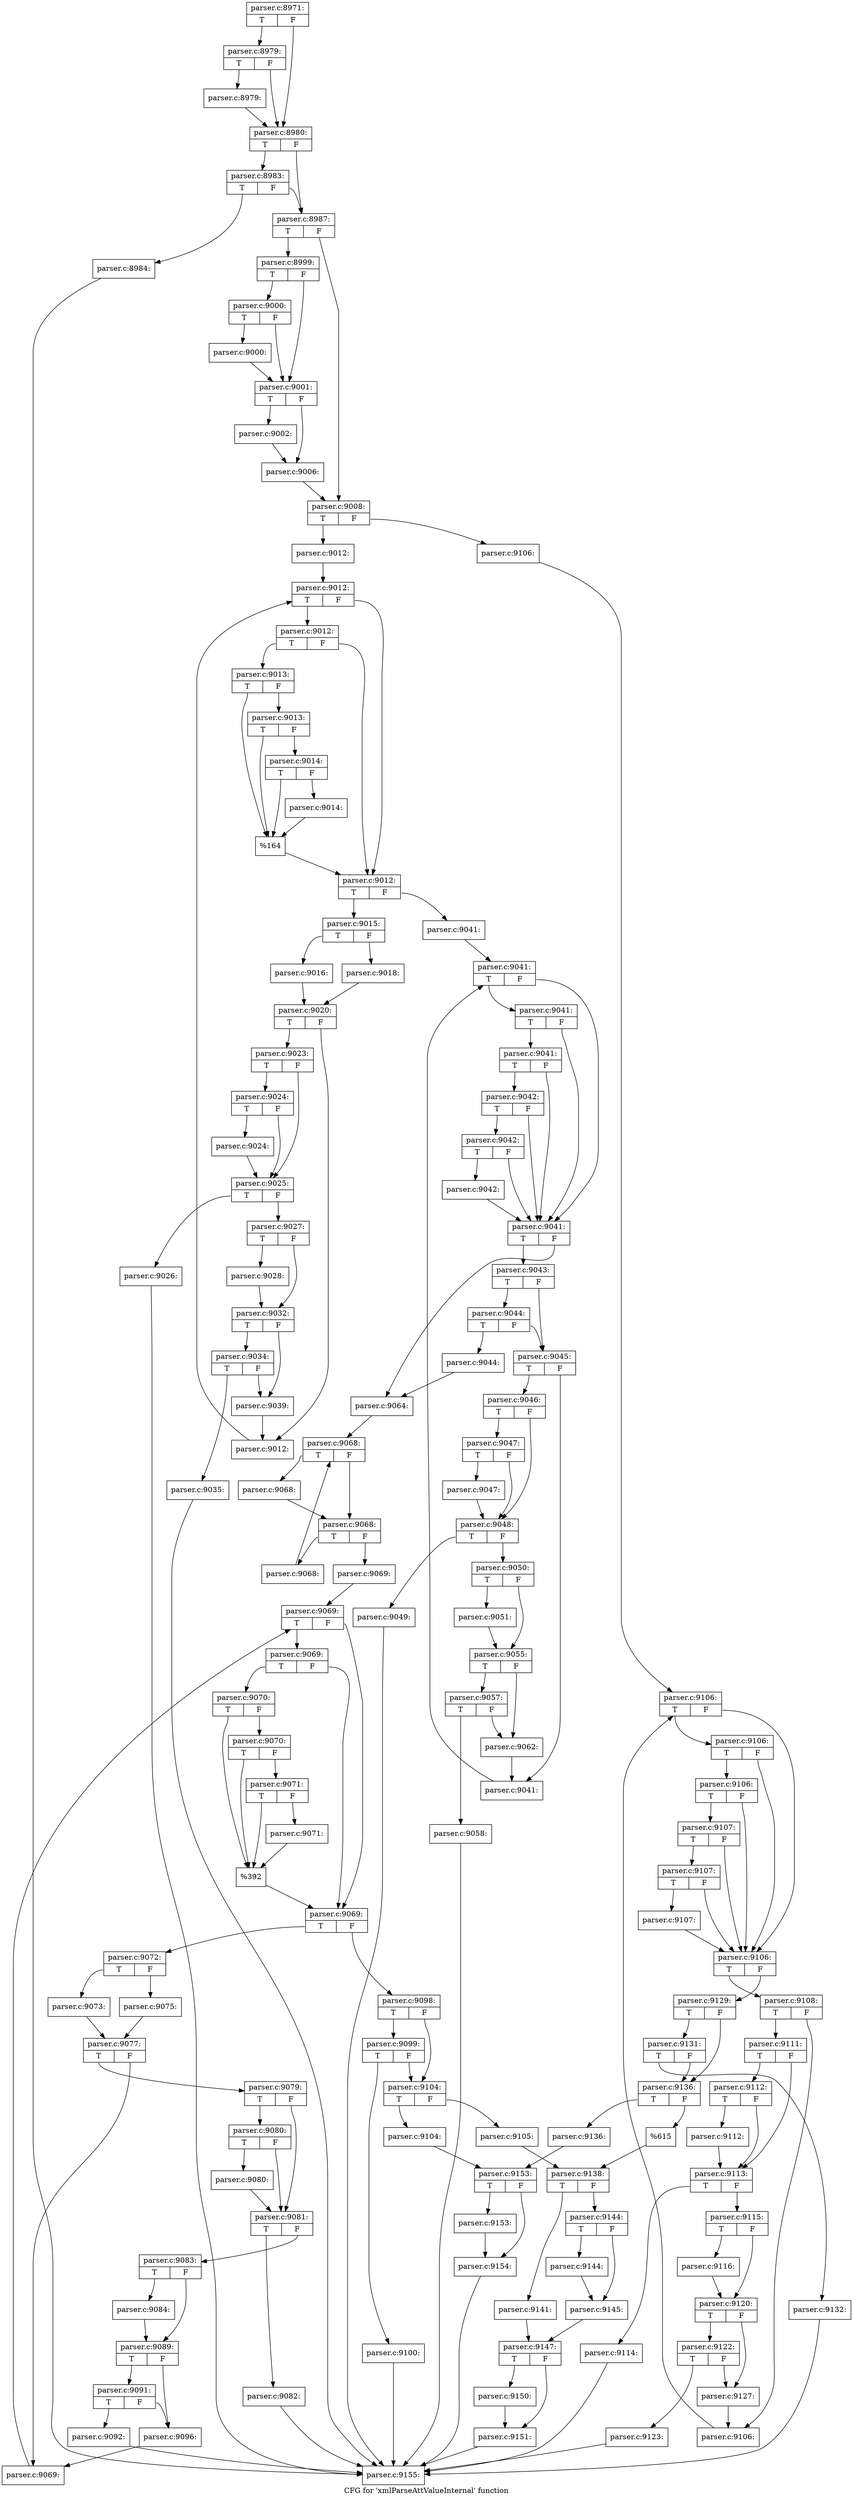 digraph "CFG for 'xmlParseAttValueInternal' function" {
	label="CFG for 'xmlParseAttValueInternal' function";

	Node0x4c0ec90 [shape=record,label="{parser.c:8971:|{<s0>T|<s1>F}}"];
	Node0x4c0ec90:s0 -> Node0x4c11590;
	Node0x4c0ec90:s1 -> Node0x4c11540;
	Node0x4c11590 [shape=record,label="{parser.c:8979:|{<s0>T|<s1>F}}"];
	Node0x4c11590:s0 -> Node0x4c114f0;
	Node0x4c11590:s1 -> Node0x4c11540;
	Node0x4c114f0 [shape=record,label="{parser.c:8979:}"];
	Node0x4c114f0 -> Node0x4c11540;
	Node0x4c11540 [shape=record,label="{parser.c:8980:|{<s0>T|<s1>F}}"];
	Node0x4c11540:s0 -> Node0x4c12dd0;
	Node0x4c11540:s1 -> Node0x4c12d80;
	Node0x4c12dd0 [shape=record,label="{parser.c:8983:|{<s0>T|<s1>F}}"];
	Node0x4c12dd0:s0 -> Node0x4c12d30;
	Node0x4c12dd0:s1 -> Node0x4c12d80;
	Node0x4c12d30 [shape=record,label="{parser.c:8984:}"];
	Node0x4c12d30 -> Node0x4c09360;
	Node0x4c12d80 [shape=record,label="{parser.c:8987:|{<s0>T|<s1>F}}"];
	Node0x4c12d80:s0 -> Node0x4c14510;
	Node0x4c12d80:s1 -> Node0x4c14560;
	Node0x4c14510 [shape=record,label="{parser.c:8999:|{<s0>T|<s1>F}}"];
	Node0x4c14510:s0 -> Node0x4c14fd0;
	Node0x4c14510:s1 -> Node0x4c14f80;
	Node0x4c14fd0 [shape=record,label="{parser.c:9000:|{<s0>T|<s1>F}}"];
	Node0x4c14fd0:s0 -> Node0x4c14f30;
	Node0x4c14fd0:s1 -> Node0x4c14f80;
	Node0x4c14f30 [shape=record,label="{parser.c:9000:}"];
	Node0x4c14f30 -> Node0x4c14f80;
	Node0x4c14f80 [shape=record,label="{parser.c:9001:|{<s0>T|<s1>F}}"];
	Node0x4c14f80:s0 -> Node0x4c15bc0;
	Node0x4c14f80:s1 -> Node0x4c15c10;
	Node0x4c15bc0 [shape=record,label="{parser.c:9002:}"];
	Node0x4c15bc0 -> Node0x4c15c10;
	Node0x4c15c10 [shape=record,label="{parser.c:9006:}"];
	Node0x4c15c10 -> Node0x4c14560;
	Node0x4c14560 [shape=record,label="{parser.c:9008:|{<s0>T|<s1>F}}"];
	Node0x4c14560:s0 -> Node0x4c175a0;
	Node0x4c14560:s1 -> Node0x4c17640;
	Node0x4c175a0 [shape=record,label="{parser.c:9012:}"];
	Node0x4c175a0 -> Node0x4c178d0;
	Node0x4c178d0 [shape=record,label="{parser.c:9012:|{<s0>T|<s1>F}}"];
	Node0x4c178d0:s0 -> Node0x4c17c10;
	Node0x4c178d0:s1 -> Node0x4c17b70;
	Node0x4c17c10 [shape=record,label="{parser.c:9012:|{<s0>T|<s1>F}}"];
	Node0x4c17c10:s0 -> Node0x4c17bc0;
	Node0x4c17c10:s1 -> Node0x4c17b70;
	Node0x4c17bc0 [shape=record,label="{parser.c:9013:|{<s0>T|<s1>F}}"];
	Node0x4c17bc0:s0 -> Node0x4c182b0;
	Node0x4c17bc0:s1 -> Node0x4c183d0;
	Node0x4c183d0 [shape=record,label="{parser.c:9013:|{<s0>T|<s1>F}}"];
	Node0x4c183d0:s0 -> Node0x4c182b0;
	Node0x4c183d0:s1 -> Node0x4c18350;
	Node0x4c18350 [shape=record,label="{parser.c:9014:|{<s0>T|<s1>F}}"];
	Node0x4c18350:s0 -> Node0x4c182b0;
	Node0x4c18350:s1 -> Node0x4c18300;
	Node0x4c18300 [shape=record,label="{parser.c:9014:}"];
	Node0x4c18300 -> Node0x4c182b0;
	Node0x4c182b0 [shape=record,label="{%164}"];
	Node0x4c182b0 -> Node0x4c17b70;
	Node0x4c17b70 [shape=record,label="{parser.c:9012:|{<s0>T|<s1>F}}"];
	Node0x4c17b70:s0 -> Node0x4c18200;
	Node0x4c17b70:s1 -> Node0x4c17af0;
	Node0x4c18200 [shape=record,label="{parser.c:9015:|{<s0>T|<s1>F}}"];
	Node0x4c18200:s0 -> Node0x4c18d80;
	Node0x4c18200:s1 -> Node0x4c19470;
	Node0x4c18d80 [shape=record,label="{parser.c:9016:}"];
	Node0x4c18d80 -> Node0x4c19420;
	Node0x4c19470 [shape=record,label="{parser.c:9018:}"];
	Node0x4c19470 -> Node0x4c19420;
	Node0x4c19420 [shape=record,label="{parser.c:9020:|{<s0>T|<s1>F}}"];
	Node0x4c19420:s0 -> Node0x4c1a250;
	Node0x4c19420:s1 -> Node0x4c1a2a0;
	Node0x4c1a250 [shape=record,label="{parser.c:9023:|{<s0>T|<s1>F}}"];
	Node0x4c1a250:s0 -> Node0x4c1ad10;
	Node0x4c1a250:s1 -> Node0x4c1acc0;
	Node0x4c1ad10 [shape=record,label="{parser.c:9024:|{<s0>T|<s1>F}}"];
	Node0x4c1ad10:s0 -> Node0x4c1ac70;
	Node0x4c1ad10:s1 -> Node0x4c1acc0;
	Node0x4c1ac70 [shape=record,label="{parser.c:9024:}"];
	Node0x4c1ac70 -> Node0x4c1acc0;
	Node0x4c1acc0 [shape=record,label="{parser.c:9025:|{<s0>T|<s1>F}}"];
	Node0x4c1acc0:s0 -> Node0x4c1b900;
	Node0x4c1acc0:s1 -> Node0x4c1b950;
	Node0x4c1b900 [shape=record,label="{parser.c:9026:}"];
	Node0x4c1b900 -> Node0x4c09360;
	Node0x4c1b950 [shape=record,label="{parser.c:9027:|{<s0>T|<s1>F}}"];
	Node0x4c1b950:s0 -> Node0x4c1bee0;
	Node0x4c1b950:s1 -> Node0x4c1bf30;
	Node0x4c1bee0 [shape=record,label="{parser.c:9028:}"];
	Node0x4c1bee0 -> Node0x4c1bf30;
	Node0x4c1bf30 [shape=record,label="{parser.c:9032:|{<s0>T|<s1>F}}"];
	Node0x4c1bf30:s0 -> Node0x4c1d870;
	Node0x4c1bf30:s1 -> Node0x4c1d820;
	Node0x4c1d870 [shape=record,label="{parser.c:9034:|{<s0>T|<s1>F}}"];
	Node0x4c1d870:s0 -> Node0x4c1d7d0;
	Node0x4c1d870:s1 -> Node0x4c1d820;
	Node0x4c1d7d0 [shape=record,label="{parser.c:9035:}"];
	Node0x4c1d7d0 -> Node0x4c09360;
	Node0x4c1d820 [shape=record,label="{parser.c:9039:}"];
	Node0x4c1d820 -> Node0x4c1a2a0;
	Node0x4c1a2a0 [shape=record,label="{parser.c:9012:}"];
	Node0x4c1a2a0 -> Node0x4c178d0;
	Node0x4c17af0 [shape=record,label="{parser.c:9041:}"];
	Node0x4c17af0 -> Node0x4c1e910;
	Node0x4c1e910 [shape=record,label="{parser.c:9041:|{<s0>T|<s1>F}}"];
	Node0x4c1e910:s0 -> Node0x4c1edd0;
	Node0x4c1e910:s1 -> Node0x4c1ebb0;
	Node0x4c1edd0 [shape=record,label="{parser.c:9041:|{<s0>T|<s1>F}}"];
	Node0x4c1edd0:s0 -> Node0x4c1ed50;
	Node0x4c1edd0:s1 -> Node0x4c1ebb0;
	Node0x4c1ed50 [shape=record,label="{parser.c:9041:|{<s0>T|<s1>F}}"];
	Node0x4c1ed50:s0 -> Node0x4c1ecd0;
	Node0x4c1ed50:s1 -> Node0x4c1ebb0;
	Node0x4c1ecd0 [shape=record,label="{parser.c:9042:|{<s0>T|<s1>F}}"];
	Node0x4c1ecd0:s0 -> Node0x4c1ec50;
	Node0x4c1ecd0:s1 -> Node0x4c1ebb0;
	Node0x4c1ec50 [shape=record,label="{parser.c:9042:|{<s0>T|<s1>F}}"];
	Node0x4c1ec50:s0 -> Node0x4c1ec00;
	Node0x4c1ec50:s1 -> Node0x4c1ebb0;
	Node0x4c1ec00 [shape=record,label="{parser.c:9042:}"];
	Node0x4c1ec00 -> Node0x4c1ebb0;
	Node0x4c1ebb0 [shape=record,label="{parser.c:9041:|{<s0>T|<s1>F}}"];
	Node0x4c1ebb0:s0 -> Node0x4c1fc90;
	Node0x4c1ebb0:s1 -> Node0x4c1eb30;
	Node0x4c1fc90 [shape=record,label="{parser.c:9043:|{<s0>T|<s1>F}}"];
	Node0x4c1fc90:s0 -> Node0x4c20510;
	Node0x4c1fc90:s1 -> Node0x4c204c0;
	Node0x4c20510 [shape=record,label="{parser.c:9044:|{<s0>T|<s1>F}}"];
	Node0x4c20510:s0 -> Node0x4c20470;
	Node0x4c20510:s1 -> Node0x4c204c0;
	Node0x4c20470 [shape=record,label="{parser.c:9044:}"];
	Node0x4c20470 -> Node0x4c1eb30;
	Node0x4c204c0 [shape=record,label="{parser.c:9045:|{<s0>T|<s1>F}}"];
	Node0x4c204c0:s0 -> Node0x4c20e40;
	Node0x4c204c0:s1 -> Node0x4c20e90;
	Node0x4c20e40 [shape=record,label="{parser.c:9046:|{<s0>T|<s1>F}}"];
	Node0x4c20e40:s0 -> Node0x4c21890;
	Node0x4c20e40:s1 -> Node0x4c21840;
	Node0x4c21890 [shape=record,label="{parser.c:9047:|{<s0>T|<s1>F}}"];
	Node0x4c21890:s0 -> Node0x4c217f0;
	Node0x4c21890:s1 -> Node0x4c21840;
	Node0x4c217f0 [shape=record,label="{parser.c:9047:}"];
	Node0x4c217f0 -> Node0x4c21840;
	Node0x4c21840 [shape=record,label="{parser.c:9048:|{<s0>T|<s1>F}}"];
	Node0x4c21840:s0 -> Node0x4c22480;
	Node0x4c21840:s1 -> Node0x4c224d0;
	Node0x4c22480 [shape=record,label="{parser.c:9049:}"];
	Node0x4c22480 -> Node0x4c09360;
	Node0x4c224d0 [shape=record,label="{parser.c:9050:|{<s0>T|<s1>F}}"];
	Node0x4c224d0:s0 -> Node0x4c22a60;
	Node0x4c224d0:s1 -> Node0x4c22ab0;
	Node0x4c22a60 [shape=record,label="{parser.c:9051:}"];
	Node0x4c22a60 -> Node0x4c22ab0;
	Node0x4c22ab0 [shape=record,label="{parser.c:9055:|{<s0>T|<s1>F}}"];
	Node0x4c22ab0:s0 -> Node0x4c243f0;
	Node0x4c22ab0:s1 -> Node0x4c243a0;
	Node0x4c243f0 [shape=record,label="{parser.c:9057:|{<s0>T|<s1>F}}"];
	Node0x4c243f0:s0 -> Node0x4c24350;
	Node0x4c243f0:s1 -> Node0x4c243a0;
	Node0x4c24350 [shape=record,label="{parser.c:9058:}"];
	Node0x4c24350 -> Node0x4c09360;
	Node0x4c243a0 [shape=record,label="{parser.c:9062:}"];
	Node0x4c243a0 -> Node0x4c20e90;
	Node0x4c20e90 [shape=record,label="{parser.c:9041:}"];
	Node0x4c20e90 -> Node0x4c1e910;
	Node0x4c1eb30 [shape=record,label="{parser.c:9064:}"];
	Node0x4c1eb30 -> Node0x4c25450;
	Node0x4c25450 [shape=record,label="{parser.c:9068:|{<s0>T|<s1>F}}"];
	Node0x4c25450:s0 -> Node0x4c25740;
	Node0x4c25450:s1 -> Node0x4c256f0;
	Node0x4c25740 [shape=record,label="{parser.c:9068:}"];
	Node0x4c25740 -> Node0x4c256f0;
	Node0x4c256f0 [shape=record,label="{parser.c:9068:|{<s0>T|<s1>F}}"];
	Node0x4c256f0:s0 -> Node0x4c25db0;
	Node0x4c256f0:s1 -> Node0x4c25670;
	Node0x4c25db0 [shape=record,label="{parser.c:9068:}"];
	Node0x4c25db0 -> Node0x4c25450;
	Node0x4c25670 [shape=record,label="{parser.c:9069:}"];
	Node0x4c25670 -> Node0x4c26060;
	Node0x4c26060 [shape=record,label="{parser.c:9069:|{<s0>T|<s1>F}}"];
	Node0x4c26060:s0 -> Node0x4c263a0;
	Node0x4c26060:s1 -> Node0x4c26300;
	Node0x4c263a0 [shape=record,label="{parser.c:9069:|{<s0>T|<s1>F}}"];
	Node0x4c263a0:s0 -> Node0x4c26350;
	Node0x4c263a0:s1 -> Node0x4c26300;
	Node0x4c26350 [shape=record,label="{parser.c:9070:|{<s0>T|<s1>F}}"];
	Node0x4c26350:s0 -> Node0x4c26a40;
	Node0x4c26350:s1 -> Node0x4c26b60;
	Node0x4c26b60 [shape=record,label="{parser.c:9070:|{<s0>T|<s1>F}}"];
	Node0x4c26b60:s0 -> Node0x4c26a40;
	Node0x4c26b60:s1 -> Node0x4c26ae0;
	Node0x4c26ae0 [shape=record,label="{parser.c:9071:|{<s0>T|<s1>F}}"];
	Node0x4c26ae0:s0 -> Node0x4c26a40;
	Node0x4c26ae0:s1 -> Node0x4c26a90;
	Node0x4c26a90 [shape=record,label="{parser.c:9071:}"];
	Node0x4c26a90 -> Node0x4c26a40;
	Node0x4c26a40 [shape=record,label="{%392}"];
	Node0x4c26a40 -> Node0x4c26300;
	Node0x4c26300 [shape=record,label="{parser.c:9069:|{<s0>T|<s1>F}}"];
	Node0x4c26300:s0 -> Node0x4c26990;
	Node0x4c26300:s1 -> Node0x4c26280;
	Node0x4c26990 [shape=record,label="{parser.c:9072:|{<s0>T|<s1>F}}"];
	Node0x4c26990:s0 -> Node0x4c27510;
	Node0x4c26990:s1 -> Node0x4c27c00;
	Node0x4c27510 [shape=record,label="{parser.c:9073:}"];
	Node0x4c27510 -> Node0x4c27bb0;
	Node0x4c27c00 [shape=record,label="{parser.c:9075:}"];
	Node0x4c27c00 -> Node0x4c27bb0;
	Node0x4c27bb0 [shape=record,label="{parser.c:9077:|{<s0>T|<s1>F}}"];
	Node0x4c27bb0:s0 -> Node0x4c288a0;
	Node0x4c27bb0:s1 -> Node0x4c288f0;
	Node0x4c288a0 [shape=record,label="{parser.c:9079:|{<s0>T|<s1>F}}"];
	Node0x4c288a0:s0 -> Node0x4c29360;
	Node0x4c288a0:s1 -> Node0x4c29310;
	Node0x4c29360 [shape=record,label="{parser.c:9080:|{<s0>T|<s1>F}}"];
	Node0x4c29360:s0 -> Node0x4c292c0;
	Node0x4c29360:s1 -> Node0x4c29310;
	Node0x4c292c0 [shape=record,label="{parser.c:9080:}"];
	Node0x4c292c0 -> Node0x4c29310;
	Node0x4c29310 [shape=record,label="{parser.c:9081:|{<s0>T|<s1>F}}"];
	Node0x4c29310:s0 -> Node0x4c29f50;
	Node0x4c29310:s1 -> Node0x4c29fa0;
	Node0x4c29f50 [shape=record,label="{parser.c:9082:}"];
	Node0x4c29f50 -> Node0x4c09360;
	Node0x4c29fa0 [shape=record,label="{parser.c:9083:|{<s0>T|<s1>F}}"];
	Node0x4c29fa0:s0 -> Node0x4c2a530;
	Node0x4c29fa0:s1 -> Node0x4c2a580;
	Node0x4c2a530 [shape=record,label="{parser.c:9084:}"];
	Node0x4c2a530 -> Node0x4c2a580;
	Node0x4c2a580 [shape=record,label="{parser.c:9089:|{<s0>T|<s1>F}}"];
	Node0x4c2a580:s0 -> Node0x4c2c180;
	Node0x4c2a580:s1 -> Node0x4c2c130;
	Node0x4c2c180 [shape=record,label="{parser.c:9091:|{<s0>T|<s1>F}}"];
	Node0x4c2c180:s0 -> Node0x4c2c0e0;
	Node0x4c2c180:s1 -> Node0x4c2c130;
	Node0x4c2c0e0 [shape=record,label="{parser.c:9092:}"];
	Node0x4c2c0e0 -> Node0x4c09360;
	Node0x4c2c130 [shape=record,label="{parser.c:9096:}"];
	Node0x4c2c130 -> Node0x4c288f0;
	Node0x4c288f0 [shape=record,label="{parser.c:9069:}"];
	Node0x4c288f0 -> Node0x4c26060;
	Node0x4c26280 [shape=record,label="{parser.c:9098:|{<s0>T|<s1>F}}"];
	Node0x4c26280:s0 -> Node0x4c2d180;
	Node0x4c26280:s1 -> Node0x4c2d130;
	Node0x4c2d180 [shape=record,label="{parser.c:9099:|{<s0>T|<s1>F}}"];
	Node0x4c2d180:s0 -> Node0x4c2d0e0;
	Node0x4c2d180:s1 -> Node0x4c2d130;
	Node0x4c2d0e0 [shape=record,label="{parser.c:9100:}"];
	Node0x4c2d0e0 -> Node0x4c09360;
	Node0x4c2d130 [shape=record,label="{parser.c:9104:|{<s0>T|<s1>F}}"];
	Node0x4c2d130:s0 -> Node0x4c2df60;
	Node0x4c2d130:s1 -> Node0x4c2dfb0;
	Node0x4c2df60 [shape=record,label="{parser.c:9104:}"];
	Node0x4c2df60 -> Node0x4c2e320;
	Node0x4c2dfb0 [shape=record,label="{parser.c:9105:}"];
	Node0x4c2dfb0 -> Node0x4c175f0;
	Node0x4c17640 [shape=record,label="{parser.c:9106:}"];
	Node0x4c17640 -> Node0x4c2ee40;
	Node0x4c2ee40 [shape=record,label="{parser.c:9106:|{<s0>T|<s1>F}}"];
	Node0x4c2ee40:s0 -> Node0x4c2f300;
	Node0x4c2ee40:s1 -> Node0x4c2f0e0;
	Node0x4c2f300 [shape=record,label="{parser.c:9106:|{<s0>T|<s1>F}}"];
	Node0x4c2f300:s0 -> Node0x4c2f280;
	Node0x4c2f300:s1 -> Node0x4c2f0e0;
	Node0x4c2f280 [shape=record,label="{parser.c:9106:|{<s0>T|<s1>F}}"];
	Node0x4c2f280:s0 -> Node0x4c2f200;
	Node0x4c2f280:s1 -> Node0x4c2f0e0;
	Node0x4c2f200 [shape=record,label="{parser.c:9107:|{<s0>T|<s1>F}}"];
	Node0x4c2f200:s0 -> Node0x4c2f180;
	Node0x4c2f200:s1 -> Node0x4c2f0e0;
	Node0x4c2f180 [shape=record,label="{parser.c:9107:|{<s0>T|<s1>F}}"];
	Node0x4c2f180:s0 -> Node0x4c2f130;
	Node0x4c2f180:s1 -> Node0x4c2f0e0;
	Node0x4c2f130 [shape=record,label="{parser.c:9107:}"];
	Node0x4c2f130 -> Node0x4c2f0e0;
	Node0x4c2f0e0 [shape=record,label="{parser.c:9106:|{<s0>T|<s1>F}}"];
	Node0x4c2f0e0:s0 -> Node0x4c301c0;
	Node0x4c2f0e0:s1 -> Node0x4c2f060;
	Node0x4c301c0 [shape=record,label="{parser.c:9108:|{<s0>T|<s1>F}}"];
	Node0x4c301c0:s0 -> Node0x4c30b70;
	Node0x4c301c0:s1 -> Node0x4c30bc0;
	Node0x4c30b70 [shape=record,label="{parser.c:9111:|{<s0>T|<s1>F}}"];
	Node0x4c30b70:s0 -> Node0x4c315c0;
	Node0x4c30b70:s1 -> Node0x4c31570;
	Node0x4c315c0 [shape=record,label="{parser.c:9112:|{<s0>T|<s1>F}}"];
	Node0x4c315c0:s0 -> Node0x4c31520;
	Node0x4c315c0:s1 -> Node0x4c31570;
	Node0x4c31520 [shape=record,label="{parser.c:9112:}"];
	Node0x4c31520 -> Node0x4c31570;
	Node0x4c31570 [shape=record,label="{parser.c:9113:|{<s0>T|<s1>F}}"];
	Node0x4c31570:s0 -> Node0x4c321b0;
	Node0x4c31570:s1 -> Node0x4c32200;
	Node0x4c321b0 [shape=record,label="{parser.c:9114:}"];
	Node0x4c321b0 -> Node0x4c09360;
	Node0x4c32200 [shape=record,label="{parser.c:9115:|{<s0>T|<s1>F}}"];
	Node0x4c32200:s0 -> Node0x4c32790;
	Node0x4c32200:s1 -> Node0x4c327e0;
	Node0x4c32790 [shape=record,label="{parser.c:9116:}"];
	Node0x4c32790 -> Node0x4c327e0;
	Node0x4c327e0 [shape=record,label="{parser.c:9120:|{<s0>T|<s1>F}}"];
	Node0x4c327e0:s0 -> Node0x4c34120;
	Node0x4c327e0:s1 -> Node0x4c340d0;
	Node0x4c34120 [shape=record,label="{parser.c:9122:|{<s0>T|<s1>F}}"];
	Node0x4c34120:s0 -> Node0x4c34080;
	Node0x4c34120:s1 -> Node0x4c340d0;
	Node0x4c34080 [shape=record,label="{parser.c:9123:}"];
	Node0x4c34080 -> Node0x4c09360;
	Node0x4c340d0 [shape=record,label="{parser.c:9127:}"];
	Node0x4c340d0 -> Node0x4c30bc0;
	Node0x4c30bc0 [shape=record,label="{parser.c:9106:}"];
	Node0x4c30bc0 -> Node0x4c2ee40;
	Node0x4c2f060 [shape=record,label="{parser.c:9129:|{<s0>T|<s1>F}}"];
	Node0x4c2f060:s0 -> Node0x4c35290;
	Node0x4c2f060:s1 -> Node0x4c35240;
	Node0x4c35290 [shape=record,label="{parser.c:9131:|{<s0>T|<s1>F}}"];
	Node0x4c35290:s0 -> Node0x4c351f0;
	Node0x4c35290:s1 -> Node0x4c35240;
	Node0x4c351f0 [shape=record,label="{parser.c:9132:}"];
	Node0x4c351f0 -> Node0x4c09360;
	Node0x4c35240 [shape=record,label="{parser.c:9136:|{<s0>T|<s1>F}}"];
	Node0x4c35240:s0 -> Node0x4c36070;
	Node0x4c35240:s1 -> Node0x4c360c0;
	Node0x4c36070 [shape=record,label="{parser.c:9136:}"];
	Node0x4c36070 -> Node0x4c2e320;
	Node0x4c360c0 [shape=record,label="{%615}"];
	Node0x4c360c0 -> Node0x4c175f0;
	Node0x4c175f0 [shape=record,label="{parser.c:9138:|{<s0>T|<s1>F}}"];
	Node0x4c175f0:s0 -> Node0x4c36a70;
	Node0x4c175f0:s1 -> Node0x4c36b10;
	Node0x4c36a70 [shape=record,label="{parser.c:9141:}"];
	Node0x4c36a70 -> Node0x4c36ac0;
	Node0x4c36b10 [shape=record,label="{parser.c:9144:|{<s0>T|<s1>F}}"];
	Node0x4c36b10:s0 -> Node0x4c37610;
	Node0x4c36b10:s1 -> Node0x4c37660;
	Node0x4c37610 [shape=record,label="{parser.c:9144:}"];
	Node0x4c37610 -> Node0x4c37660;
	Node0x4c37660 [shape=record,label="{parser.c:9145:}"];
	Node0x4c37660 -> Node0x4c36ac0;
	Node0x4c36ac0 [shape=record,label="{parser.c:9147:|{<s0>T|<s1>F}}"];
	Node0x4c36ac0:s0 -> Node0x4c38c20;
	Node0x4c36ac0:s1 -> Node0x4c38c70;
	Node0x4c38c20 [shape=record,label="{parser.c:9150:}"];
	Node0x4c38c20 -> Node0x4c38c70;
	Node0x4c38c70 [shape=record,label="{parser.c:9151:}"];
	Node0x4c38c70 -> Node0x4c09360;
	Node0x4c2e320 [shape=record,label="{parser.c:9153:|{<s0>T|<s1>F}}"];
	Node0x4c2e320:s0 -> Node0x4c392a0;
	Node0x4c2e320:s1 -> Node0x4c392f0;
	Node0x4c392a0 [shape=record,label="{parser.c:9153:}"];
	Node0x4c392a0 -> Node0x4c392f0;
	Node0x4c392f0 [shape=record,label="{parser.c:9154:}"];
	Node0x4c392f0 -> Node0x4c09360;
	Node0x4c09360 [shape=record,label="{parser.c:9155:}"];
}
